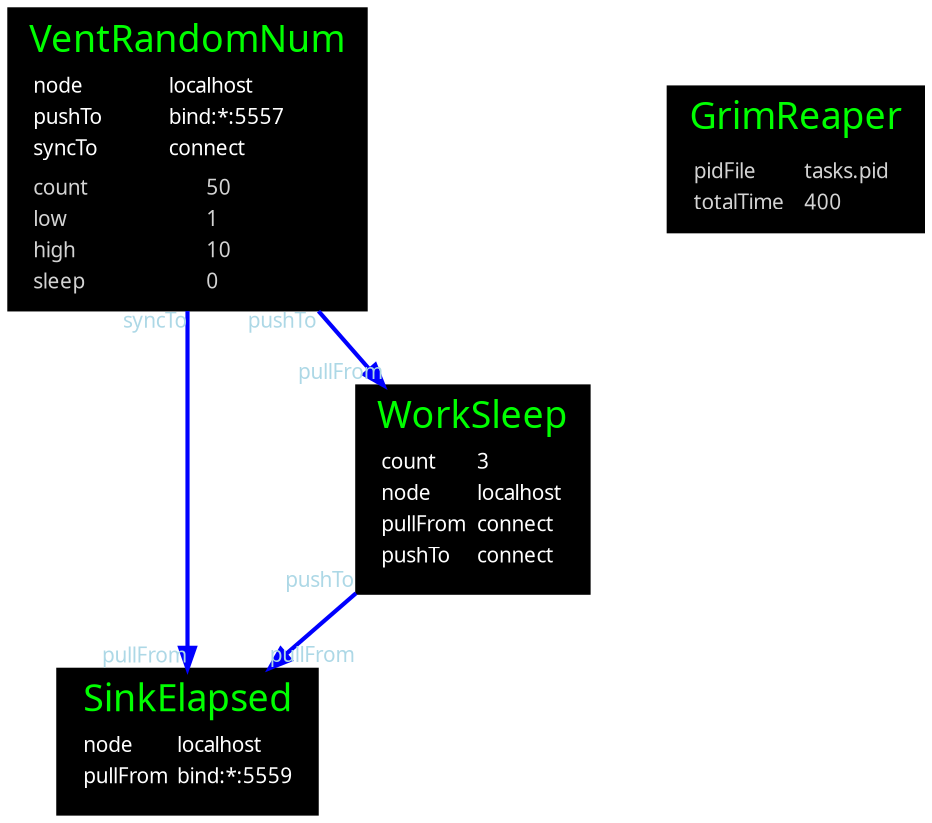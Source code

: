 digraph G {
	splines=spline;
	nodesep=2;
	node [fontcolor=white,
		fillcolor=black,
		fontname=Geneva,
		label="\N",style=filled
	];
	edge [color=blue,
		fontcolor=black,
		fontname=Geneva,
		fontsize=10,
		fontcolor=lightblue,
		style=bold
	];
	VentRandomNum [shape=box,label=<
<TABLE BORDER="0" CELLBORDER="0" CELLSPACING="0">
	<TR>
		<TD><FONT POINT-SIZE="18" COLOR="green">VentRandomNum</FONT></TD>
	</TR>
	<TR>
		<TD>
			<TABLE BORDER="0" CELLBORDER="0" CELLSPACING="0">
				<TR>
					<TD ALIGN="left"><FONT POINT-SIZE="10">node</FONT></TD>
					<TD ALIGN="left"><FONT POINT-SIZE="10">localhost</FONT></TD>
				</TR>
				<TR>
					<TD ALIGN="left"><FONT POINT-SIZE="10">pushTo</FONT></TD>
					<TD ALIGN="left"><FONT POINT-SIZE="10">bind:*:5557</FONT></TD>
				</TR>
				<TR>
					<TD ALIGN="left"><FONT POINT-SIZE="10">syncTo</FONT></TD>
					<TD ALIGN="left"><FONT POINT-SIZE="10">connect</FONT></TD>
				</TR>
			</TABLE>
		</TD>
	</TR>
	<TR>
		<TD>
			<TABLE BORDER="0" CELLBORDER="0" CELLSPACING="0">
				<TR>
					<TD ALIGN="left"><FONT COLOR="lightgray" POINT-SIZE="10">count</FONT></TD>
					<TD ALIGN="left"><FONT COLOR="lightgray" POINT-SIZE="10">50</FONT></TD>
				</TR>
				<TR>
					<TD ALIGN="left"><FONT COLOR="lightgray" POINT-SIZE="10">low</FONT></TD>
					<TD ALIGN="left"><FONT COLOR="lightgray" POINT-SIZE="10">1</FONT></TD>
				</TR>
				<TR>
					<TD ALIGN="left"><FONT COLOR="lightgray" POINT-SIZE="10">high</FONT></TD>
					<TD ALIGN="left"><FONT COLOR="lightgray" POINT-SIZE="10">10</FONT></TD>
				</TR>
				<TR>
					<TD ALIGN="left"><FONT COLOR="lightgray" POINT-SIZE="10">sleep</FONT></TD>
					<TD ALIGN="left"><FONT COLOR="lightgray" POINT-SIZE="10">0</FONT></TD>
				</TR>
			</TABLE>
		</TD>
	</TR>
</TABLE>>];
	VentRandomNum -> SinkElapsed[headlabel="pullFrom",taillabel="syncTo"];
	SinkElapsed [shape=box,label=<
<TABLE BORDER="0" CELLBORDER="0" CELLSPACING="0">
	<TR>
		<TD><FONT POINT-SIZE="18" COLOR="green">SinkElapsed</FONT></TD>
	</TR>
	<TR>
		<TD>
			<TABLE BORDER="0" CELLBORDER="0" CELLSPACING="0">
				<TR>
					<TD ALIGN="left"><FONT POINT-SIZE="10">node</FONT></TD>
					<TD ALIGN="left"><FONT POINT-SIZE="10">localhost</FONT></TD>
				</TR>
				<TR>
					<TD ALIGN="left"><FONT POINT-SIZE="10">pullFrom</FONT></TD>
					<TD ALIGN="left"><FONT POINT-SIZE="10">bind:*:5559</FONT></TD>
				</TR>
			</TABLE>
		</TD>
	</TR>
	<TR>
		<TD>
		</TD>
	</TR>
</TABLE>>];
	WorkSleep [shape=box,label=<
<TABLE BORDER="0" CELLBORDER="0" CELLSPACING="0">
	<TR>
		<TD><FONT POINT-SIZE="18" COLOR="green">WorkSleep</FONT></TD>
	</TR>
	<TR>
		<TD>
			<TABLE BORDER="0" CELLBORDER="0" CELLSPACING="0">
				<TR>
					<TD ALIGN="left"><FONT POINT-SIZE="10">count</FONT></TD>
					<TD ALIGN="left"><FONT POINT-SIZE="10">3</FONT></TD>
				</TR>
				<TR>
					<TD ALIGN="left"><FONT POINT-SIZE="10">node</FONT></TD>
					<TD ALIGN="left"><FONT POINT-SIZE="10">localhost</FONT></TD>
				</TR>
				<TR>
					<TD ALIGN="left"><FONT POINT-SIZE="10">pullFrom</FONT></TD>
					<TD ALIGN="left"><FONT POINT-SIZE="10">connect</FONT></TD>
				</TR>
				<TR>
					<TD ALIGN="left"><FONT POINT-SIZE="10">pushTo</FONT></TD>
					<TD ALIGN="left"><FONT POINT-SIZE="10">connect</FONT></TD>
				</TR>
			</TABLE>
		</TD>
	</TR>
	<TR>
		<TD>
		</TD>
	</TR>
</TABLE>>];
	VentRandomNum -> WorkSleep[headlabel="pullFrom",taillabel="pushTo"];
	WorkSleep -> SinkElapsed[headlabel="pullFrom",taillabel="pushTo"];
	GrimReaper [shape=box,label=<
<TABLE BORDER="0" CELLBORDER="0" CELLSPACING="0">
	<TR>
		<TD><FONT POINT-SIZE="18" COLOR="green">GrimReaper</FONT></TD>
	</TR>
	<TR>
		<TD>
		</TD>
	</TR>
	<TR>
		<TD>
			<TABLE BORDER="0" CELLBORDER="0" CELLSPACING="0">
				<TR>
					<TD ALIGN="left"><FONT COLOR="lightgray" POINT-SIZE="10">pidFile</FONT></TD>
					<TD ALIGN="left"><FONT COLOR="lightgray" POINT-SIZE="10">tasks.pid</FONT></TD>
				</TR>
				<TR>
					<TD ALIGN="left"><FONT COLOR="lightgray" POINT-SIZE="10">totalTime</FONT></TD>
					<TD ALIGN="left"><FONT COLOR="lightgray" POINT-SIZE="10">400</FONT></TD>
				</TR>
			</TABLE>
		</TD>
	</TR>
</TABLE>>];
}